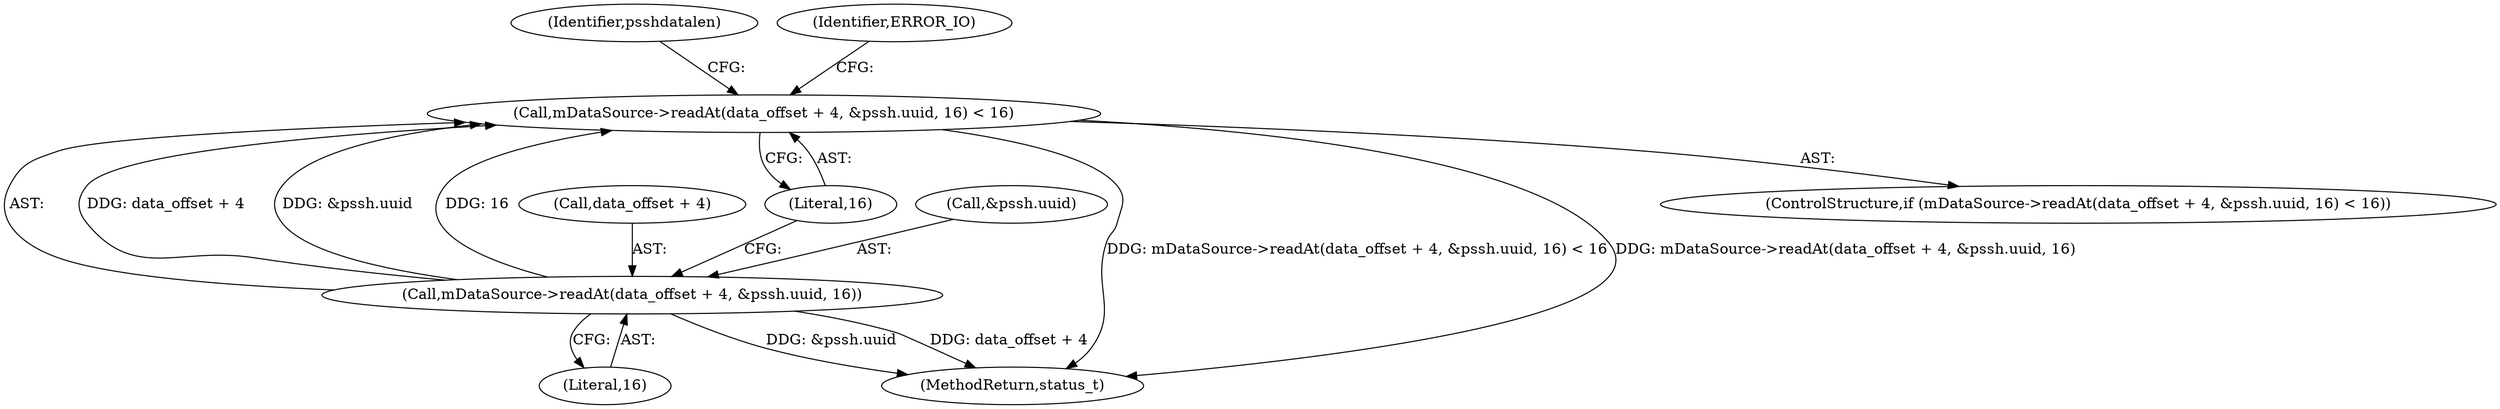 digraph "0_Android_8a3a2f6ea7defe1a81bb32b3c9f3537f84749b9d@API" {
"1001172" [label="(Call,mDataSource->readAt(data_offset + 4, &pssh.uuid, 16) < 16)"];
"1001173" [label="(Call,mDataSource->readAt(data_offset + 4, &pssh.uuid, 16))"];
"1001181" [label="(Literal,16)"];
"1001188" [label="(Identifier,psshdatalen)"];
"1001172" [label="(Call,mDataSource->readAt(data_offset + 4, &pssh.uuid, 16) < 16)"];
"1001185" [label="(Identifier,ERROR_IO)"];
"1001174" [label="(Call,data_offset + 4)"];
"1001182" [label="(Literal,16)"];
"1001173" [label="(Call,mDataSource->readAt(data_offset + 4, &pssh.uuid, 16))"];
"1001171" [label="(ControlStructure,if (mDataSource->readAt(data_offset + 4, &pssh.uuid, 16) < 16))"];
"1001177" [label="(Call,&pssh.uuid)"];
"1003903" [label="(MethodReturn,status_t)"];
"1001172" -> "1001171"  [label="AST: "];
"1001172" -> "1001182"  [label="CFG: "];
"1001173" -> "1001172"  [label="AST: "];
"1001182" -> "1001172"  [label="AST: "];
"1001185" -> "1001172"  [label="CFG: "];
"1001188" -> "1001172"  [label="CFG: "];
"1001172" -> "1003903"  [label="DDG: mDataSource->readAt(data_offset + 4, &pssh.uuid, 16) < 16"];
"1001172" -> "1003903"  [label="DDG: mDataSource->readAt(data_offset + 4, &pssh.uuid, 16)"];
"1001173" -> "1001172"  [label="DDG: data_offset + 4"];
"1001173" -> "1001172"  [label="DDG: &pssh.uuid"];
"1001173" -> "1001172"  [label="DDG: 16"];
"1001173" -> "1001181"  [label="CFG: "];
"1001174" -> "1001173"  [label="AST: "];
"1001177" -> "1001173"  [label="AST: "];
"1001181" -> "1001173"  [label="AST: "];
"1001182" -> "1001173"  [label="CFG: "];
"1001173" -> "1003903"  [label="DDG: &pssh.uuid"];
"1001173" -> "1003903"  [label="DDG: data_offset + 4"];
}
